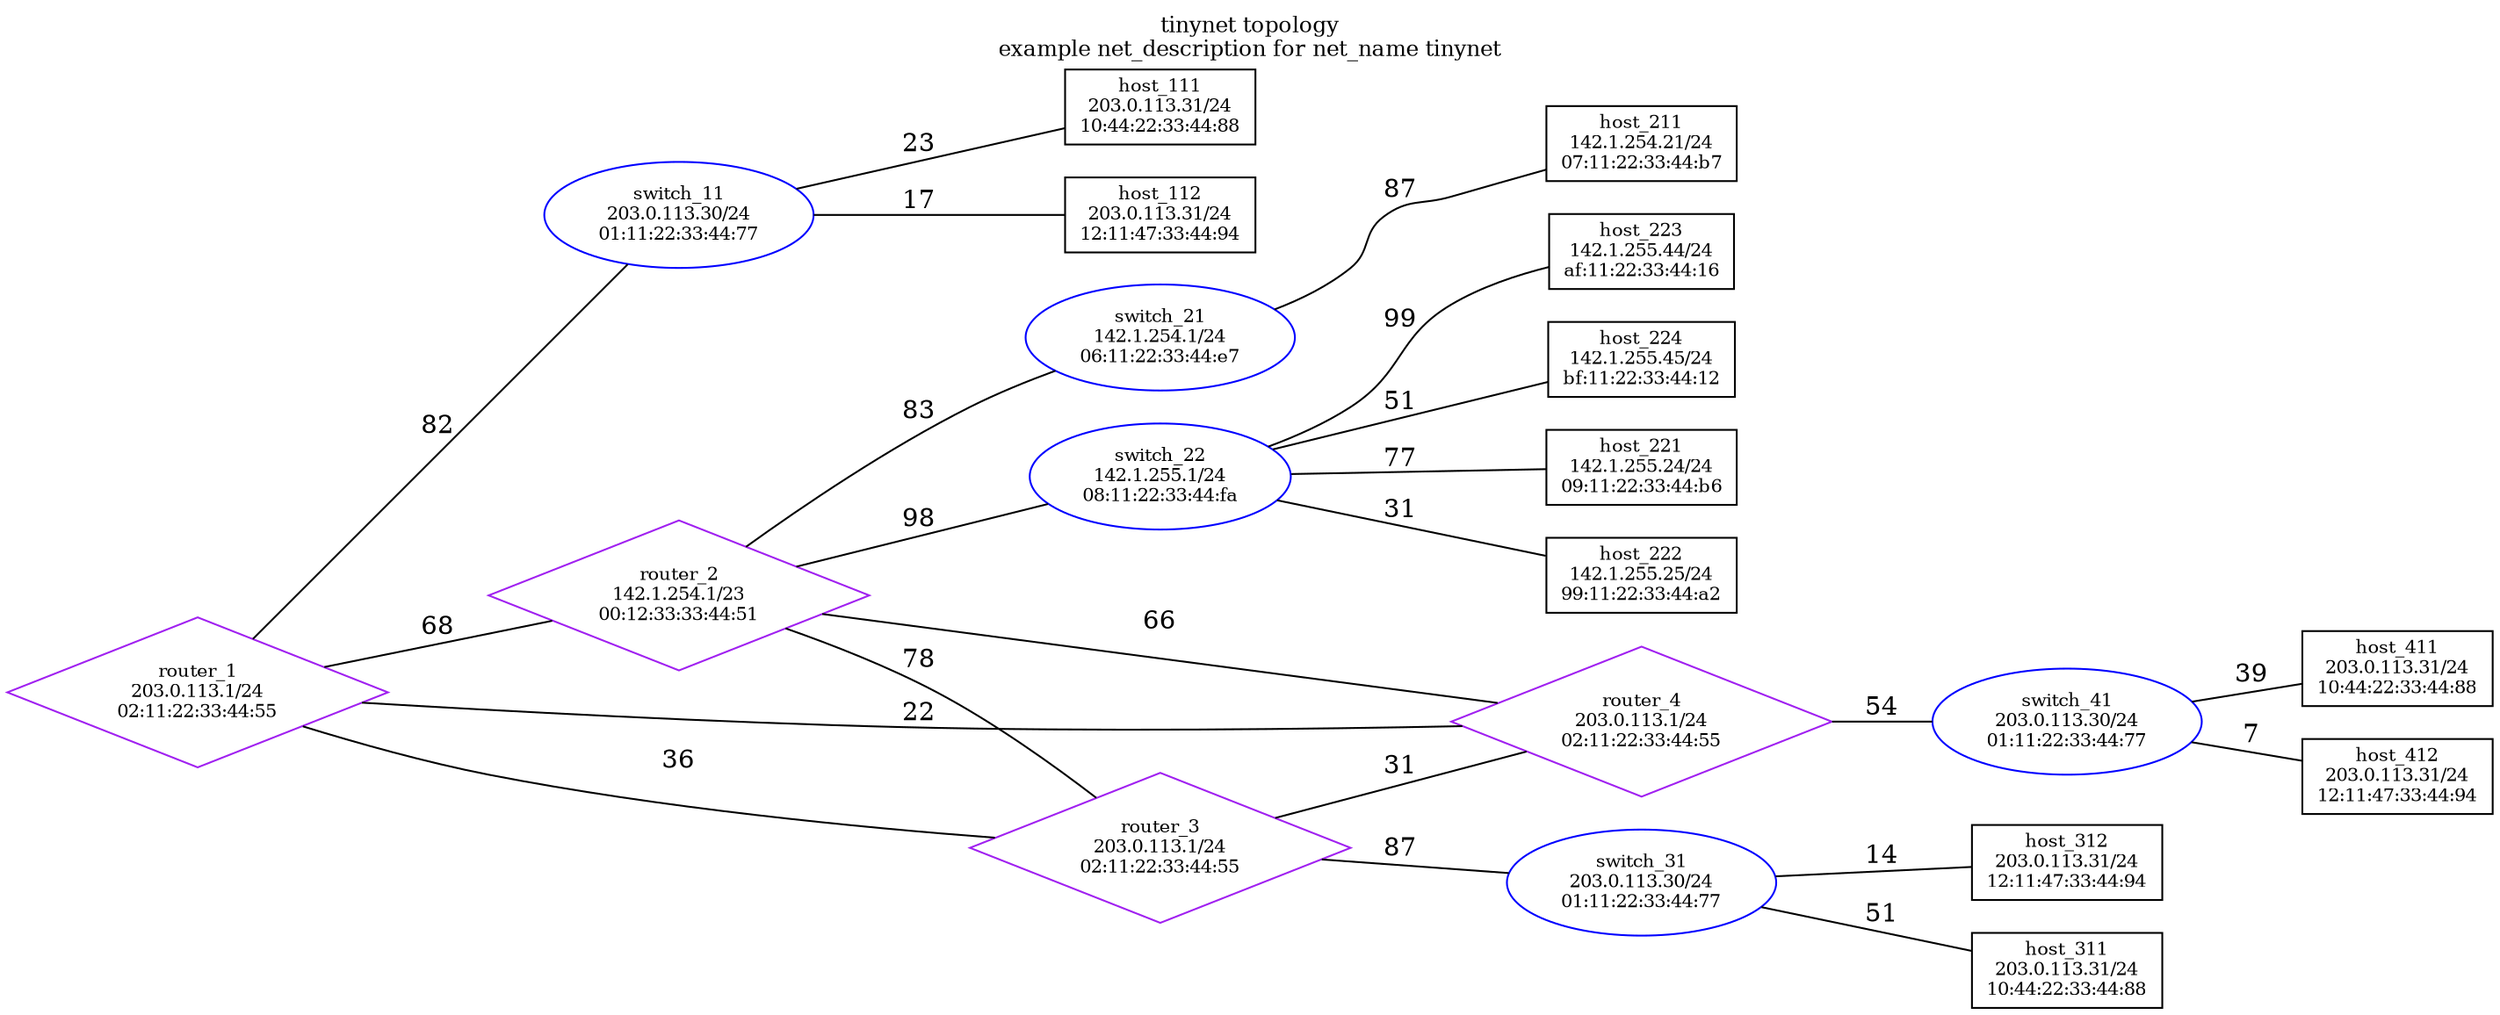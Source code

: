 graph tinynet {
    splines=true;
    overlap=false;
    rankdir=LR;
    label="tinynet topology\nexample net_description for net_name tinynet";
    labelloc=top;
    fontsize=12;
    node [fontsize=10];
    "router_1" [shape=diamond, label="router_1\n203.0.113.1/24\n02:11:22:33:44:55", color=purple];
    "switch_11" [shape=ellipse, label="switch_11\n203.0.113.30/24\n01:11:22:33:44:77", color=blue];
    "host_111" [shape=box, label="host_111\n203.0.113.31/24\n10:44:22:33:44:88", color=black];
    "host_112" [shape=box, label="host_112\n203.0.113.31/24\n12:11:47:33:44:94", color=black];
    "router_2" [shape=diamond, label="router_2\n142.1.254.1/23\n00:12:33:33:44:51", color=purple];
    "switch_21" [shape=ellipse, label="switch_21\n142.1.254.1/24\n06:11:22:33:44:e7", color=blue];
    "host_211" [shape=box, label="host_211\n142.1.254.21/24\n07:11:22:33:44:b7", color=black];
    "switch_22" [shape=ellipse, label="switch_22\n142.1.255.1/24\n08:11:22:33:44:fa", color=blue];
    "host_221" [shape=box, label="host_221\n142.1.255.24/24\n09:11:22:33:44:b6", color=black];
    "host_222" [shape=box, label="host_222\n142.1.255.25/24\n99:11:22:33:44:a2", color=black];
    "host_223" [shape=box, label="host_223\n142.1.255.44/24\naf:11:22:33:44:16", color=black];
    "host_224" [shape=box, label="host_224\n142.1.255.45/24\nbf:11:22:33:44:12", color=black];
    "router_3" [shape=diamond, label="router_3\n203.0.113.1/24\n02:11:22:33:44:55", color=purple];
    "switch_31" [shape=ellipse, label="switch_31\n203.0.113.30/24\n01:11:22:33:44:77", color=blue];
    "host_311" [shape=box, label="host_311\n203.0.113.31/24\n10:44:22:33:44:88", color=black];
    "host_312" [shape=box, label="host_312\n203.0.113.31/24\n12:11:47:33:44:94", color=black];
    "router_4" [shape=diamond, label="router_4\n203.0.113.1/24\n02:11:22:33:44:55", color=purple];
    "switch_41" [shape=ellipse, label="switch_41\n203.0.113.30/24\n01:11:22:33:44:77", color=blue];
    "host_411" [shape=box, label="host_411\n203.0.113.31/24\n10:44:22:33:44:88", color=black];
    "host_412" [shape=box, label="host_412\n203.0.113.31/24\n12:11:47:33:44:94", color=black];
    "router_1" -- "switch_11" [label="82"];
    "switch_11" -- "host_111" [label="23"];
    "switch_11" -- "host_112" [label="17"];
    "router_2" -- "switch_21" [label="83"];
    "switch_21" -- "host_211" [label="87"];
    "router_2" -- "switch_22" [label="98"];
    "switch_22" -- "host_221" [label="77"];
    "switch_22" -- "host_222" [label="31"];
    "switch_22" -- "host_223" [label="99"];
    "switch_22" -- "host_224" [label="51"];
    "router_3" -- "switch_31" [label="87"];
    "switch_31" -- "host_311" [label="51"];
    "switch_31" -- "host_312" [label="14"];
    "router_4" -- "switch_41" [label="54"];
    "switch_41" -- "host_411" [label="39"];
    "switch_41" -- "host_412" [label="7"];
    "router_1" -- "router_2" [label="68"];
    "router_1" -- "router_3" [label="36"];
    "router_1" -- "router_4" [label="22"];
    "router_2" -- "router_3" [label="78"];
    "router_2" -- "router_4" [label="66"];
    "router_3" -- "router_4" [label="31"];
}
